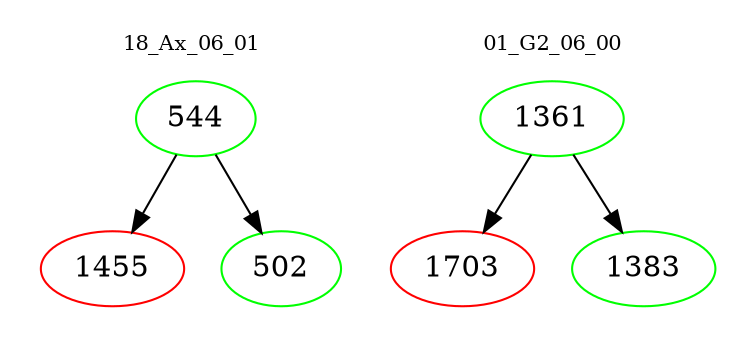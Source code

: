digraph{
subgraph cluster_0 {
color = white
label = "18_Ax_06_01";
fontsize=10;
T0_544 [label="544", color="green"]
T0_544 -> T0_1455 [color="black"]
T0_1455 [label="1455", color="red"]
T0_544 -> T0_502 [color="black"]
T0_502 [label="502", color="green"]
}
subgraph cluster_1 {
color = white
label = "01_G2_06_00";
fontsize=10;
T1_1361 [label="1361", color="green"]
T1_1361 -> T1_1703 [color="black"]
T1_1703 [label="1703", color="red"]
T1_1361 -> T1_1383 [color="black"]
T1_1383 [label="1383", color="green"]
}
}
